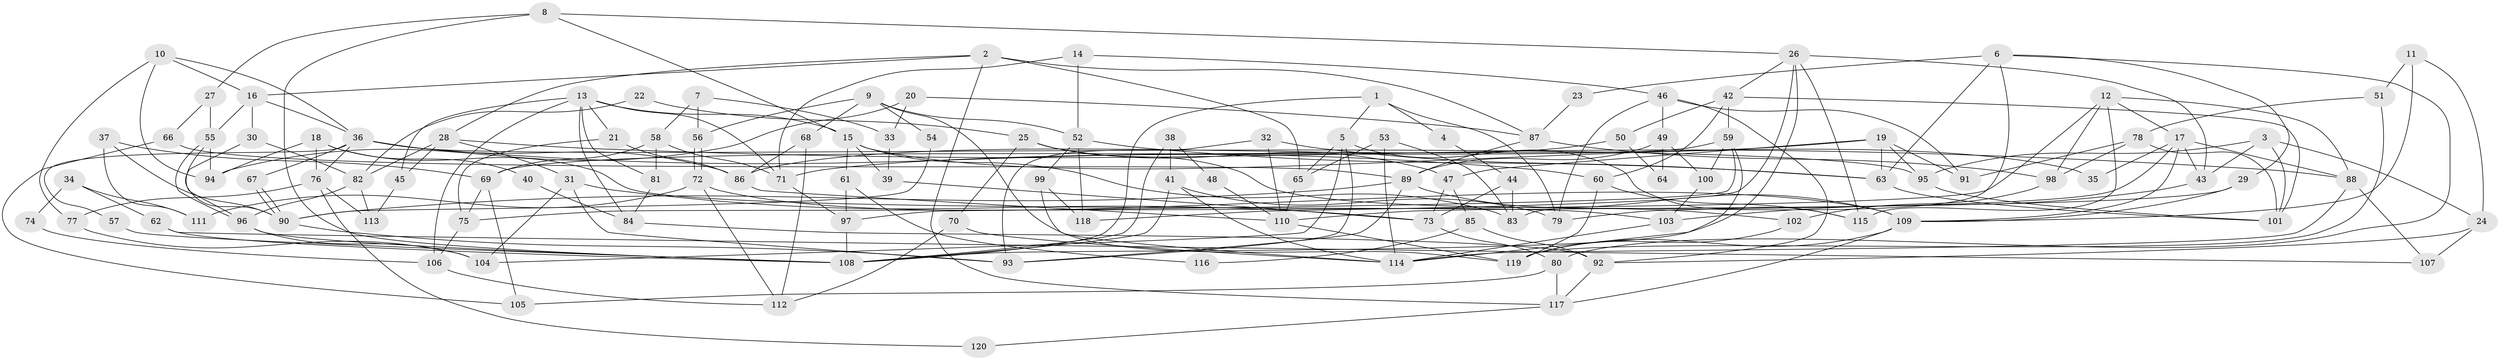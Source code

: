 // coarse degree distribution, {4: 0.08333333333333333, 8: 0.1, 2: 0.1, 5: 0.08333333333333333, 10: 0.05, 17: 0.016666666666666666, 14: 0.016666666666666666, 16: 0.016666666666666666, 6: 0.08333333333333333, 9: 0.016666666666666666, 12: 0.016666666666666666, 3: 0.3333333333333333, 7: 0.08333333333333333}
// Generated by graph-tools (version 1.1) at 2025/18/03/04/25 18:18:47]
// undirected, 120 vertices, 240 edges
graph export_dot {
graph [start="1"]
  node [color=gray90,style=filled];
  1;
  2;
  3;
  4;
  5;
  6;
  7;
  8;
  9;
  10;
  11;
  12;
  13;
  14;
  15;
  16;
  17;
  18;
  19;
  20;
  21;
  22;
  23;
  24;
  25;
  26;
  27;
  28;
  29;
  30;
  31;
  32;
  33;
  34;
  35;
  36;
  37;
  38;
  39;
  40;
  41;
  42;
  43;
  44;
  45;
  46;
  47;
  48;
  49;
  50;
  51;
  52;
  53;
  54;
  55;
  56;
  57;
  58;
  59;
  60;
  61;
  62;
  63;
  64;
  65;
  66;
  67;
  68;
  69;
  70;
  71;
  72;
  73;
  74;
  75;
  76;
  77;
  78;
  79;
  80;
  81;
  82;
  83;
  84;
  85;
  86;
  87;
  88;
  89;
  90;
  91;
  92;
  93;
  94;
  95;
  96;
  97;
  98;
  99;
  100;
  101;
  102;
  103;
  104;
  105;
  106;
  107;
  108;
  109;
  110;
  111;
  112;
  113;
  114;
  115;
  116;
  117;
  118;
  119;
  120;
  1 -- 79;
  1 -- 5;
  1 -- 4;
  1 -- 108;
  2 -- 28;
  2 -- 117;
  2 -- 16;
  2 -- 65;
  2 -- 87;
  3 -- 24;
  3 -- 101;
  3 -- 43;
  3 -- 95;
  4 -- 44;
  5 -- 93;
  5 -- 104;
  5 -- 65;
  5 -- 115;
  6 -- 63;
  6 -- 80;
  6 -- 23;
  6 -- 29;
  6 -- 83;
  7 -- 33;
  7 -- 58;
  7 -- 56;
  8 -- 26;
  8 -- 108;
  8 -- 15;
  8 -- 27;
  9 -- 119;
  9 -- 56;
  9 -- 52;
  9 -- 54;
  9 -- 68;
  10 -- 16;
  10 -- 36;
  10 -- 77;
  10 -- 94;
  11 -- 51;
  11 -- 109;
  11 -- 24;
  12 -- 17;
  12 -- 115;
  12 -- 75;
  12 -- 88;
  12 -- 98;
  13 -- 106;
  13 -- 71;
  13 -- 15;
  13 -- 21;
  13 -- 45;
  13 -- 81;
  13 -- 84;
  14 -- 52;
  14 -- 71;
  14 -- 46;
  15 -- 35;
  15 -- 39;
  15 -- 61;
  15 -- 83;
  16 -- 30;
  16 -- 36;
  16 -- 55;
  17 -- 88;
  17 -- 79;
  17 -- 35;
  17 -- 43;
  17 -- 109;
  18 -- 103;
  18 -- 94;
  18 -- 40;
  18 -- 76;
  19 -- 91;
  19 -- 95;
  19 -- 47;
  19 -- 63;
  19 -- 71;
  20 -- 94;
  20 -- 87;
  20 -- 33;
  21 -- 86;
  21 -- 75;
  22 -- 25;
  22 -- 82;
  23 -- 87;
  24 -- 92;
  24 -- 107;
  25 -- 70;
  25 -- 102;
  25 -- 47;
  26 -- 43;
  26 -- 115;
  26 -- 42;
  26 -- 108;
  26 -- 118;
  27 -- 55;
  27 -- 66;
  28 -- 31;
  28 -- 88;
  28 -- 45;
  28 -- 82;
  29 -- 110;
  29 -- 109;
  30 -- 90;
  30 -- 82;
  31 -- 104;
  31 -- 93;
  31 -- 73;
  32 -- 110;
  32 -- 63;
  32 -- 93;
  33 -- 39;
  34 -- 62;
  34 -- 111;
  34 -- 74;
  36 -- 76;
  36 -- 57;
  36 -- 60;
  36 -- 67;
  36 -- 86;
  36 -- 95;
  37 -- 69;
  37 -- 90;
  37 -- 111;
  38 -- 41;
  38 -- 108;
  38 -- 48;
  39 -- 73;
  40 -- 84;
  41 -- 114;
  41 -- 108;
  41 -- 79;
  42 -- 101;
  42 -- 50;
  42 -- 59;
  42 -- 60;
  43 -- 103;
  44 -- 73;
  44 -- 83;
  45 -- 113;
  46 -- 49;
  46 -- 79;
  46 -- 91;
  46 -- 92;
  47 -- 73;
  47 -- 85;
  48 -- 110;
  49 -- 100;
  49 -- 89;
  49 -- 64;
  50 -- 86;
  50 -- 64;
  51 -- 78;
  51 -- 119;
  52 -- 99;
  52 -- 63;
  52 -- 118;
  53 -- 83;
  53 -- 65;
  53 -- 114;
  54 -- 90;
  55 -- 96;
  55 -- 96;
  55 -- 94;
  56 -- 72;
  56 -- 72;
  57 -- 108;
  58 -- 69;
  58 -- 71;
  58 -- 81;
  59 -- 69;
  59 -- 97;
  59 -- 100;
  59 -- 114;
  60 -- 115;
  60 -- 119;
  61 -- 97;
  61 -- 116;
  62 -- 108;
  62 -- 107;
  63 -- 101;
  65 -- 110;
  66 -- 89;
  66 -- 105;
  67 -- 90;
  67 -- 90;
  68 -- 86;
  68 -- 112;
  69 -- 105;
  69 -- 75;
  70 -- 112;
  70 -- 114;
  71 -- 97;
  72 -- 109;
  72 -- 111;
  72 -- 112;
  73 -- 80;
  74 -- 106;
  75 -- 106;
  76 -- 113;
  76 -- 77;
  76 -- 120;
  77 -- 104;
  78 -- 101;
  78 -- 98;
  78 -- 91;
  80 -- 117;
  80 -- 105;
  81 -- 84;
  82 -- 96;
  82 -- 113;
  84 -- 92;
  85 -- 92;
  85 -- 116;
  86 -- 110;
  87 -- 89;
  87 -- 98;
  88 -- 114;
  88 -- 107;
  89 -- 93;
  89 -- 109;
  89 -- 90;
  90 -- 93;
  92 -- 117;
  95 -- 101;
  96 -- 108;
  96 -- 104;
  97 -- 108;
  98 -- 102;
  99 -- 118;
  99 -- 114;
  100 -- 103;
  102 -- 119;
  103 -- 114;
  106 -- 112;
  109 -- 117;
  109 -- 119;
  110 -- 119;
  117 -- 120;
}
